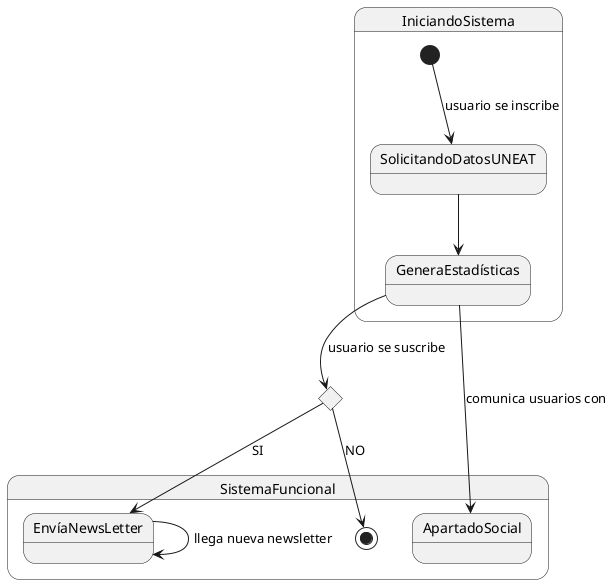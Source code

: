 @startuml

State accion <<choice>> 

state IniciandoSistema{

[*] --> SolicitandoDatosUNEAT : usuario se inscribe

SolicitandoDatosUNEAT --> GeneraEstadísticas

}

state SistemaFuncional{

GeneraEstadísticas --> ApartadoSocial : comunica usuarios con

GeneraEstadísticas --> accion : usuario se suscribe

accion --> EnvíaNewsLetter : SI

accion --> [*] : NO

EnvíaNewsLetter --> EnvíaNewsLetter : llega nueva newsletter

}
@enduml